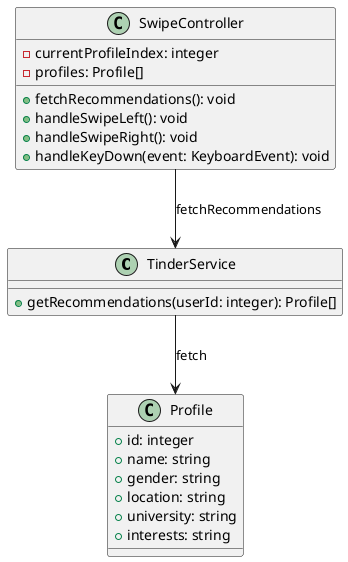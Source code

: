 @startuml

class TinderService {
    + getRecommendations(userId: integer): Profile[]
}

class Profile {
    + id: integer
    + name: string
    + gender: string
    + location: string
    + university: string
    + interests: string
}

class SwipeController {
    - currentProfileIndex: integer
    - profiles: Profile[]
    + fetchRecommendations(): void
    + handleSwipeLeft(): void
    + handleSwipeRight(): void
    + handleKeyDown(event: KeyboardEvent): void
}

TinderService --> Profile : fetch
SwipeController --> TinderService : fetchRecommendations

@enduml
